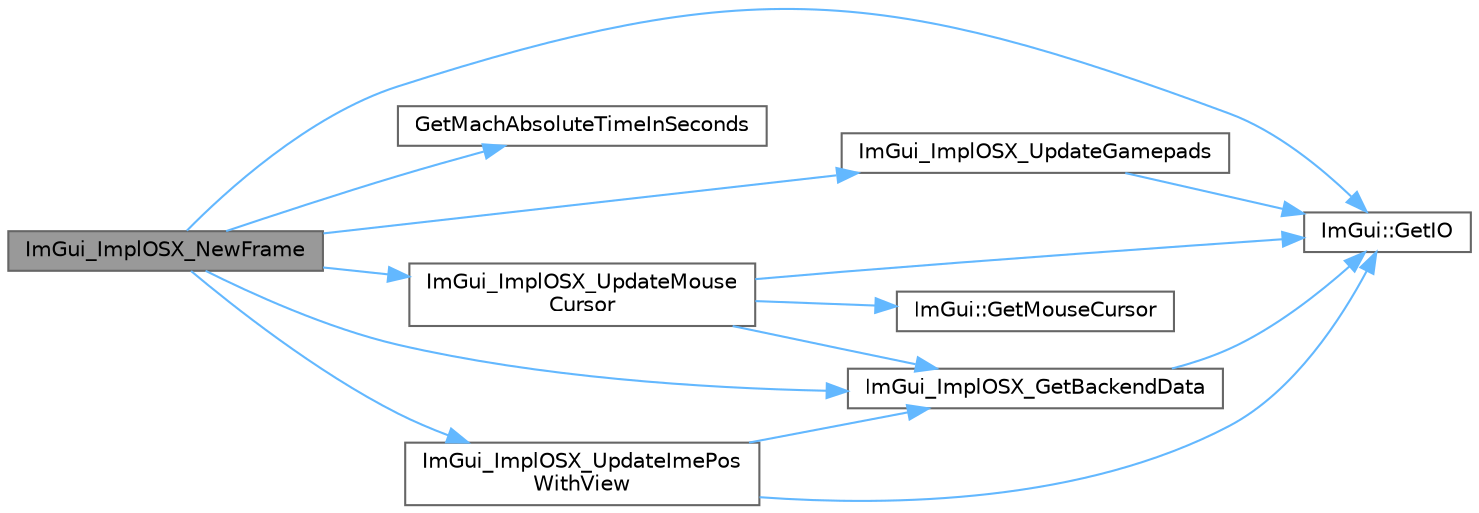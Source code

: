digraph "ImGui_ImplOSX_NewFrame"
{
 // LATEX_PDF_SIZE
  bgcolor="transparent";
  edge [fontname=Helvetica,fontsize=10,labelfontname=Helvetica,labelfontsize=10];
  node [fontname=Helvetica,fontsize=10,shape=box,height=0.2,width=0.4];
  rankdir="LR";
  Node1 [id="Node000001",label="ImGui_ImplOSX_NewFrame",height=0.2,width=0.4,color="gray40", fillcolor="grey60", style="filled", fontcolor="black",tooltip=" "];
  Node1 -> Node2 [id="edge14_Node000001_Node000002",color="steelblue1",style="solid",tooltip=" "];
  Node2 [id="Node000002",label="ImGui::GetIO",height=0.2,width=0.4,color="grey40", fillcolor="white", style="filled",URL="$namespace_im_gui.html#a3179e560812f878f3961ce803a5d9302",tooltip=" "];
  Node1 -> Node3 [id="edge15_Node000001_Node000003",color="steelblue1",style="solid",tooltip=" "];
  Node3 [id="Node000003",label="GetMachAbsoluteTimeInSeconds",height=0.2,width=0.4,color="grey40", fillcolor="white", style="filled",URL="$imgui__impl__osx_8mm.html#a3285c5b29c4da72438f5b1a4ad158e37",tooltip=" "];
  Node1 -> Node4 [id="edge16_Node000001_Node000004",color="steelblue1",style="solid",tooltip=" "];
  Node4 [id="Node000004",label="ImGui_ImplOSX_GetBackendData",height=0.2,width=0.4,color="grey40", fillcolor="white", style="filled",URL="$imgui__impl__osx_8mm.html#affa8818676453b1aa697fc5b36b72188",tooltip=" "];
  Node4 -> Node2 [id="edge17_Node000004_Node000002",color="steelblue1",style="solid",tooltip=" "];
  Node1 -> Node5 [id="edge18_Node000001_Node000005",color="steelblue1",style="solid",tooltip=" "];
  Node5 [id="Node000005",label="ImGui_ImplOSX_UpdateGamepads",height=0.2,width=0.4,color="grey40", fillcolor="white", style="filled",URL="$imgui__impl__osx_8mm.html#af0999bba68c30d5d5d5328f4034435d5",tooltip=" "];
  Node5 -> Node2 [id="edge19_Node000005_Node000002",color="steelblue1",style="solid",tooltip=" "];
  Node1 -> Node6 [id="edge20_Node000001_Node000006",color="steelblue1",style="solid",tooltip=" "];
  Node6 [id="Node000006",label="ImGui_ImplOSX_UpdateImePos\lWithView",height=0.2,width=0.4,color="grey40", fillcolor="white", style="filled",URL="$imgui__impl__osx_8mm.html#a0520993719eb3022a07d6562a184f190",tooltip=" "];
  Node6 -> Node2 [id="edge21_Node000006_Node000002",color="steelblue1",style="solid",tooltip=" "];
  Node6 -> Node4 [id="edge22_Node000006_Node000004",color="steelblue1",style="solid",tooltip=" "];
  Node1 -> Node7 [id="edge23_Node000001_Node000007",color="steelblue1",style="solid",tooltip=" "];
  Node7 [id="Node000007",label="ImGui_ImplOSX_UpdateMouse\lCursor",height=0.2,width=0.4,color="grey40", fillcolor="white", style="filled",URL="$imgui__impl__osx_8mm.html#a9d8e70f8f970a9eb82cfe00defd945c2",tooltip=" "];
  Node7 -> Node2 [id="edge24_Node000007_Node000002",color="steelblue1",style="solid",tooltip=" "];
  Node7 -> Node8 [id="edge25_Node000007_Node000008",color="steelblue1",style="solid",tooltip=" "];
  Node8 [id="Node000008",label="ImGui::GetMouseCursor",height=0.2,width=0.4,color="grey40", fillcolor="white", style="filled",URL="$namespace_im_gui.html#a3b955bb840a2411f7c19ac6687d57392",tooltip=" "];
  Node7 -> Node4 [id="edge26_Node000007_Node000004",color="steelblue1",style="solid",tooltip=" "];
}
